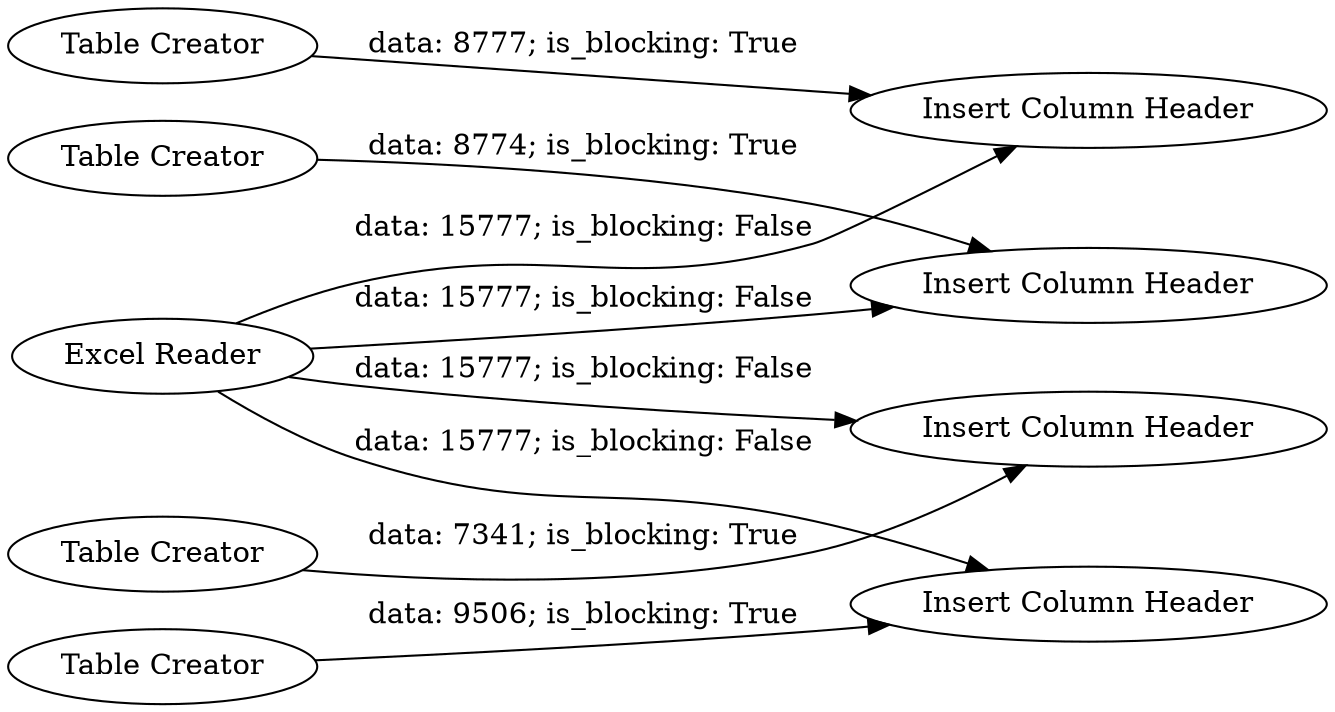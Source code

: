 digraph {
	"2552325829334004359_2" [label="Table Creator"]
	"2552325829334004359_6" [label="Insert Column Header"]
	"2552325829334004359_1" [label="Excel Reader"]
	"2552325829334004359_3" [label="Insert Column Header"]
	"2552325829334004359_4" [label="Insert Column Header"]
	"2552325829334004359_8" [label="Table Creator"]
	"2552325829334004359_5" [label="Insert Column Header"]
	"2552325829334004359_7" [label="Table Creator"]
	"2552325829334004359_9" [label="Table Creator"]
	"2552325829334004359_1" -> "2552325829334004359_6" [label="data: 15777; is_blocking: False"]
	"2552325829334004359_1" -> "2552325829334004359_4" [label="data: 15777; is_blocking: False"]
	"2552325829334004359_8" -> "2552325829334004359_5" [label="data: 7341; is_blocking: True"]
	"2552325829334004359_9" -> "2552325829334004359_6" [label="data: 8777; is_blocking: True"]
	"2552325829334004359_7" -> "2552325829334004359_4" [label="data: 9506; is_blocking: True"]
	"2552325829334004359_2" -> "2552325829334004359_3" [label="data: 8774; is_blocking: True"]
	"2552325829334004359_1" -> "2552325829334004359_5" [label="data: 15777; is_blocking: False"]
	"2552325829334004359_1" -> "2552325829334004359_3" [label="data: 15777; is_blocking: False"]
	rankdir=LR
}
